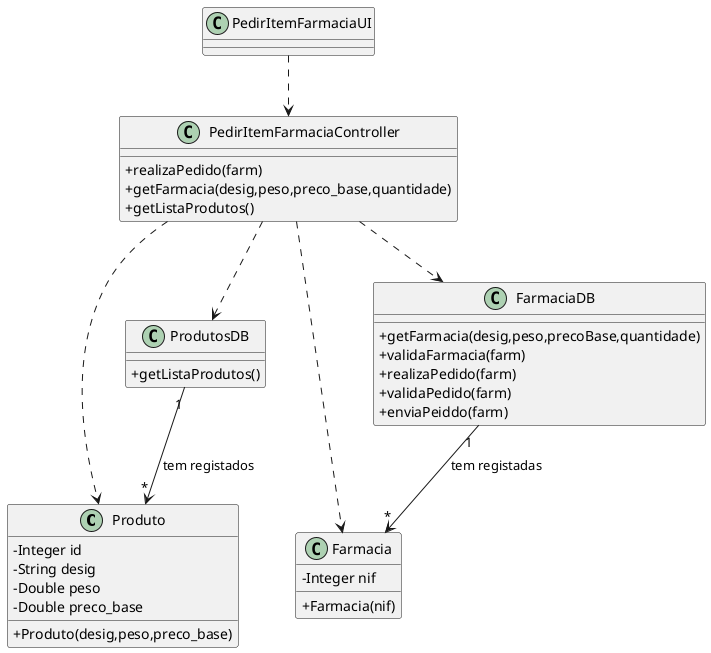 @startuml
skinparam classAttributeIconSize 0

class Produto {
  -Integer id
  -String desig
  -Double peso
  -Double preco_base
  +Produto(desig,peso,preco_base)
}

class ProdutosDB {
  +getListaProdutos()
}

class Farmacia {
  -Integer nif
  +Farmacia(nif)
}

class FarmaciaDB {
  +getFarmacia(desig,peso,precoBase,quantidade)
  +validaFarmacia(farm)
  +realizaPedido(farm)
  +validaPedido(farm)
  +enviaPeiddo(farm)
}

class PedirItemFarmaciaController {
    +realizaPedido(farm)
    +getFarmacia(desig,peso,preco_base,quantidade)
    +getListaProdutos()
}

class PedirItemFarmaciaUI {
}

PedirItemFarmaciaUI ..> PedirItemFarmaciaController
PedirItemFarmaciaController ..> ProdutosDB
PedirItemFarmaciaController ..> Produto
PedirItemFarmaciaController ..> FarmaciaDB
PedirItemFarmaciaController ..> Farmacia

ProdutosDB "1" --> "*" Produto : tem registados
FarmaciaDB "1" --> "*" Farmacia : tem registadas

@enduml
